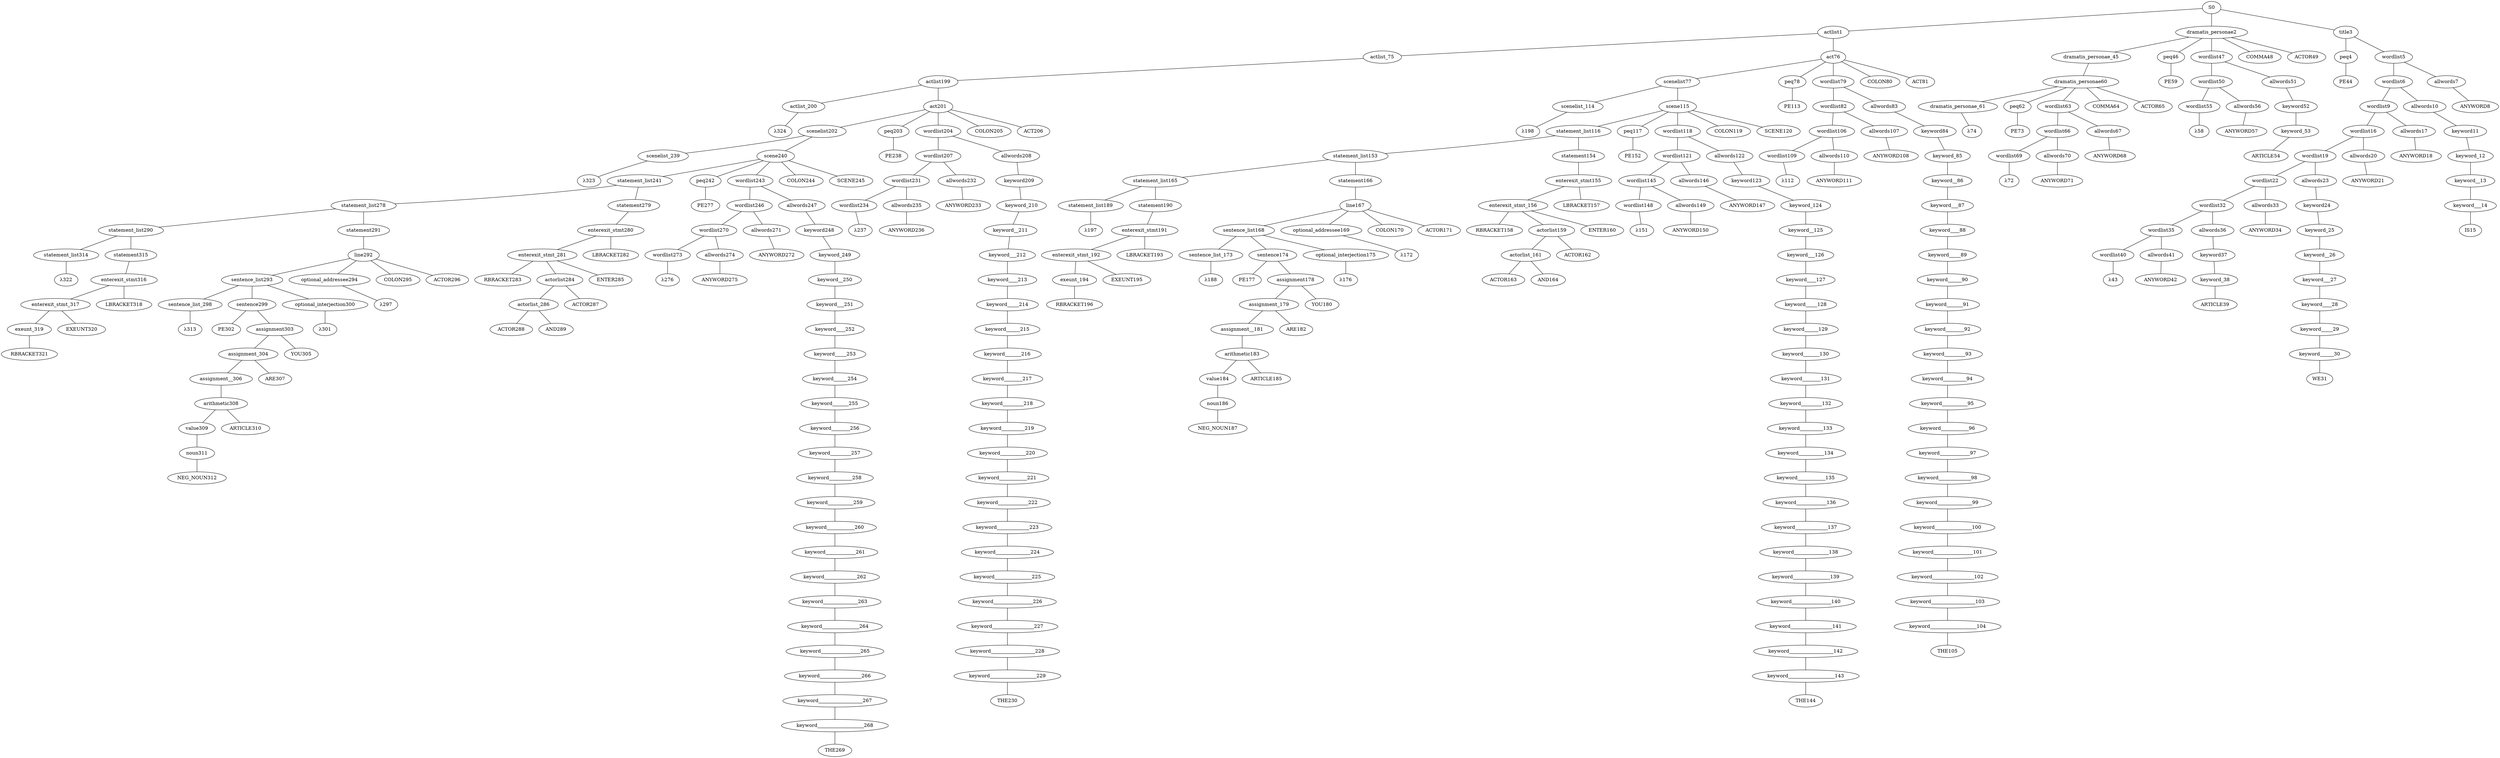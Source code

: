 strict graph {
	S0 -- actlist1
	S0 -- dramatis_personae2
	S0 -- title3

	title3 -- peq4
	title3 -- wordlist5

	wordlist5 -- wordlist6
	wordlist5 -- allwords7

	allwords7 -- ANYWORD8


	wordlist6 -- wordlist9
	wordlist6 -- allwords10

	allwords10 -- keyword11

	keyword11 -- keyword_12

	keyword_12 -- keyword__13

	keyword__13 -- keyword___14

	keyword___14 -- IS15


	wordlist9 -- wordlist16
	wordlist9 -- allwords17

	allwords17 -- ANYWORD18


	wordlist16 -- wordlist19
	wordlist16 -- allwords20

	allwords20 -- ANYWORD21


	wordlist19 -- wordlist22
	wordlist19 -- allwords23

	allwords23 -- keyword24

	keyword24 -- keyword_25

	keyword_25 -- keyword__26

	keyword__26 -- keyword___27

	keyword___27 -- keyword____28

	keyword____28 -- keyword_____29

	keyword_____29 -- keyword______30

	keyword______30 -- WE31


	wordlist22 -- wordlist32
	wordlist22 -- allwords33

	allwords33 -- ANYWORD34


	wordlist32 -- wordlist35
	wordlist32 -- allwords36

	allwords36 -- keyword37

	keyword37 -- keyword_38

	keyword_38 -- ARTICLE39


	wordlist35 -- wordlist40
	wordlist35 -- allwords41

	allwords41 -- ANYWORD42


	wordlist40 -- λ43

	peq4 -- PE44


	dramatis_personae2 -- dramatis_personae_45
	dramatis_personae2 -- peq46
	dramatis_personae2 -- wordlist47
	dramatis_personae2 -- COMMA48
	dramatis_personae2 -- ACTOR49



	wordlist47 -- wordlist50
	wordlist47 -- allwords51

	allwords51 -- keyword52

	keyword52 -- keyword_53

	keyword_53 -- ARTICLE54


	wordlist50 -- wordlist55
	wordlist50 -- allwords56

	allwords56 -- ANYWORD57


	wordlist55 -- λ58

	peq46 -- PE59


	dramatis_personae_45 -- dramatis_personae60

	dramatis_personae60 -- dramatis_personae_61
	dramatis_personae60 -- peq62
	dramatis_personae60 -- wordlist63
	dramatis_personae60 -- COMMA64
	dramatis_personae60 -- ACTOR65



	wordlist63 -- wordlist66
	wordlist63 -- allwords67

	allwords67 -- ANYWORD68


	wordlist66 -- wordlist69
	wordlist66 -- allwords70

	allwords70 -- ANYWORD71


	wordlist69 -- λ72

	peq62 -- PE73


	dramatis_personae_61 -- λ74

	actlist1 -- actlist_75
	actlist1 -- act76

	act76 -- scenelist77
	act76 -- peq78
	act76 -- wordlist79
	act76 -- COLON80
	act76 -- ACT81



	wordlist79 -- wordlist82
	wordlist79 -- allwords83

	allwords83 -- keyword84

	keyword84 -- keyword_85

	keyword_85 -- keyword__86

	keyword__86 -- keyword___87

	keyword___87 -- keyword____88

	keyword____88 -- keyword_____89

	keyword_____89 -- keyword______90

	keyword______90 -- keyword_______91

	keyword_______91 -- keyword________92

	keyword________92 -- keyword_________93

	keyword_________93 -- keyword__________94

	keyword__________94 -- keyword___________95

	keyword___________95 -- keyword____________96

	keyword____________96 -- keyword_____________97

	keyword_____________97 -- keyword______________98

	keyword______________98 -- keyword_______________99

	keyword_______________99 -- keyword________________100

	keyword________________100 -- keyword_________________101

	keyword_________________101 -- keyword__________________102

	keyword__________________102 -- keyword___________________103

	keyword___________________103 -- keyword____________________104

	keyword____________________104 -- THE105


	wordlist82 -- wordlist106
	wordlist82 -- allwords107

	allwords107 -- ANYWORD108


	wordlist106 -- wordlist109
	wordlist106 -- allwords110

	allwords110 -- ANYWORD111


	wordlist109 -- λ112

	peq78 -- PE113


	scenelist77 -- scenelist_114
	scenelist77 -- scene115

	scene115 -- statement_list116
	scene115 -- peq117
	scene115 -- wordlist118
	scene115 -- COLON119
	scene115 -- SCENE120



	wordlist118 -- wordlist121
	wordlist118 -- allwords122

	allwords122 -- keyword123

	keyword123 -- keyword_124

	keyword_124 -- keyword__125

	keyword__125 -- keyword___126

	keyword___126 -- keyword____127

	keyword____127 -- keyword_____128

	keyword_____128 -- keyword______129

	keyword______129 -- keyword_______130

	keyword_______130 -- keyword________131

	keyword________131 -- keyword_________132

	keyword_________132 -- keyword__________133

	keyword__________133 -- keyword___________134

	keyword___________134 -- keyword____________135

	keyword____________135 -- keyword_____________136

	keyword_____________136 -- keyword______________137

	keyword______________137 -- keyword_______________138

	keyword_______________138 -- keyword________________139

	keyword________________139 -- keyword_________________140

	keyword_________________140 -- keyword__________________141

	keyword__________________141 -- keyword___________________142

	keyword___________________142 -- keyword____________________143

	keyword____________________143 -- THE144


	wordlist121 -- wordlist145
	wordlist121 -- allwords146

	allwords146 -- ANYWORD147


	wordlist145 -- wordlist148
	wordlist145 -- allwords149

	allwords149 -- ANYWORD150


	wordlist148 -- λ151

	peq117 -- PE152


	statement_list116 -- statement_list153
	statement_list116 -- statement154

	statement154 -- enterexit_stmt155

	enterexit_stmt155 -- enterexit_stmt_156
	enterexit_stmt155 -- LBRACKET157


	enterexit_stmt_156 -- RBRACKET158
	enterexit_stmt_156 -- actorlist159
	enterexit_stmt_156 -- ENTER160


	actorlist159 -- actorlist_161
	actorlist159 -- ACTOR162


	actorlist_161 -- ACTOR163
	actorlist_161 -- AND164




	statement_list153 -- statement_list165
	statement_list153 -- statement166

	statement166 -- line167

	line167 -- sentence_list168
	line167 -- optional_addressee169
	line167 -- COLON170
	line167 -- ACTOR171



	optional_addressee169 -- λ172

	sentence_list168 -- sentence_list_173
	sentence_list168 -- sentence174
	sentence_list168 -- optional_interjection175

	optional_interjection175 -- λ176

	sentence174 -- PE177
	sentence174 -- assignment178

	assignment178 -- assignment_179
	assignment178 -- YOU180


	assignment_179 -- assignment__181
	assignment_179 -- ARE182


	assignment__181 -- arithmetic183

	arithmetic183 -- value184
	arithmetic183 -- ARTICLE185


	value184 -- noun186

	noun186 -- NEG_NOUN187



	sentence_list_173 -- λ188

	statement_list165 -- statement_list189
	statement_list165 -- statement190

	statement190 -- enterexit_stmt191

	enterexit_stmt191 -- enterexit_stmt_192
	enterexit_stmt191 -- LBRACKET193


	enterexit_stmt_192 -- exeunt_194
	enterexit_stmt_192 -- EXEUNT195


	exeunt_194 -- RBRACKET196


	statement_list189 -- λ197

	scenelist_114 -- λ198

	actlist_75 -- actlist199

	actlist199 -- actlist_200
	actlist199 -- act201

	act201 -- scenelist202
	act201 -- peq203
	act201 -- wordlist204
	act201 -- COLON205
	act201 -- ACT206



	wordlist204 -- wordlist207
	wordlist204 -- allwords208

	allwords208 -- keyword209

	keyword209 -- keyword_210

	keyword_210 -- keyword__211

	keyword__211 -- keyword___212

	keyword___212 -- keyword____213

	keyword____213 -- keyword_____214

	keyword_____214 -- keyword______215

	keyword______215 -- keyword_______216

	keyword_______216 -- keyword________217

	keyword________217 -- keyword_________218

	keyword_________218 -- keyword__________219

	keyword__________219 -- keyword___________220

	keyword___________220 -- keyword____________221

	keyword____________221 -- keyword_____________222

	keyword_____________222 -- keyword______________223

	keyword______________223 -- keyword_______________224

	keyword_______________224 -- keyword________________225

	keyword________________225 -- keyword_________________226

	keyword_________________226 -- keyword__________________227

	keyword__________________227 -- keyword___________________228

	keyword___________________228 -- keyword____________________229

	keyword____________________229 -- THE230


	wordlist207 -- wordlist231
	wordlist207 -- allwords232

	allwords232 -- ANYWORD233


	wordlist231 -- wordlist234
	wordlist231 -- allwords235

	allwords235 -- ANYWORD236


	wordlist234 -- λ237

	peq203 -- PE238


	scenelist202 -- scenelist_239
	scenelist202 -- scene240

	scene240 -- statement_list241
	scene240 -- peq242
	scene240 -- wordlist243
	scene240 -- COLON244
	scene240 -- SCENE245



	wordlist243 -- wordlist246
	wordlist243 -- allwords247

	allwords247 -- keyword248

	keyword248 -- keyword_249

	keyword_249 -- keyword__250

	keyword__250 -- keyword___251

	keyword___251 -- keyword____252

	keyword____252 -- keyword_____253

	keyword_____253 -- keyword______254

	keyword______254 -- keyword_______255

	keyword_______255 -- keyword________256

	keyword________256 -- keyword_________257

	keyword_________257 -- keyword__________258

	keyword__________258 -- keyword___________259

	keyword___________259 -- keyword____________260

	keyword____________260 -- keyword_____________261

	keyword_____________261 -- keyword______________262

	keyword______________262 -- keyword_______________263

	keyword_______________263 -- keyword________________264

	keyword________________264 -- keyword_________________265

	keyword_________________265 -- keyword__________________266

	keyword__________________266 -- keyword___________________267

	keyword___________________267 -- keyword____________________268

	keyword____________________268 -- THE269


	wordlist246 -- wordlist270
	wordlist246 -- allwords271

	allwords271 -- ANYWORD272


	wordlist270 -- wordlist273
	wordlist270 -- allwords274

	allwords274 -- ANYWORD275


	wordlist273 -- λ276

	peq242 -- PE277


	statement_list241 -- statement_list278
	statement_list241 -- statement279

	statement279 -- enterexit_stmt280

	enterexit_stmt280 -- enterexit_stmt_281
	enterexit_stmt280 -- LBRACKET282


	enterexit_stmt_281 -- RBRACKET283
	enterexit_stmt_281 -- actorlist284
	enterexit_stmt_281 -- ENTER285


	actorlist284 -- actorlist_286
	actorlist284 -- ACTOR287


	actorlist_286 -- ACTOR288
	actorlist_286 -- AND289




	statement_list278 -- statement_list290
	statement_list278 -- statement291

	statement291 -- line292

	line292 -- sentence_list293
	line292 -- optional_addressee294
	line292 -- COLON295
	line292 -- ACTOR296



	optional_addressee294 -- λ297

	sentence_list293 -- sentence_list_298
	sentence_list293 -- sentence299
	sentence_list293 -- optional_interjection300

	optional_interjection300 -- λ301

	sentence299 -- PE302
	sentence299 -- assignment303

	assignment303 -- assignment_304
	assignment303 -- YOU305


	assignment_304 -- assignment__306
	assignment_304 -- ARE307


	assignment__306 -- arithmetic308

	arithmetic308 -- value309
	arithmetic308 -- ARTICLE310


	value309 -- noun311

	noun311 -- NEG_NOUN312



	sentence_list_298 -- λ313

	statement_list290 -- statement_list314
	statement_list290 -- statement315

	statement315 -- enterexit_stmt316

	enterexit_stmt316 -- enterexit_stmt_317
	enterexit_stmt316 -- LBRACKET318


	enterexit_stmt_317 -- exeunt_319
	enterexit_stmt_317 -- EXEUNT320


	exeunt_319 -- RBRACKET321


	statement_list314 -- λ322

	scenelist_239 -- λ323

	actlist_200 -- λ324


}